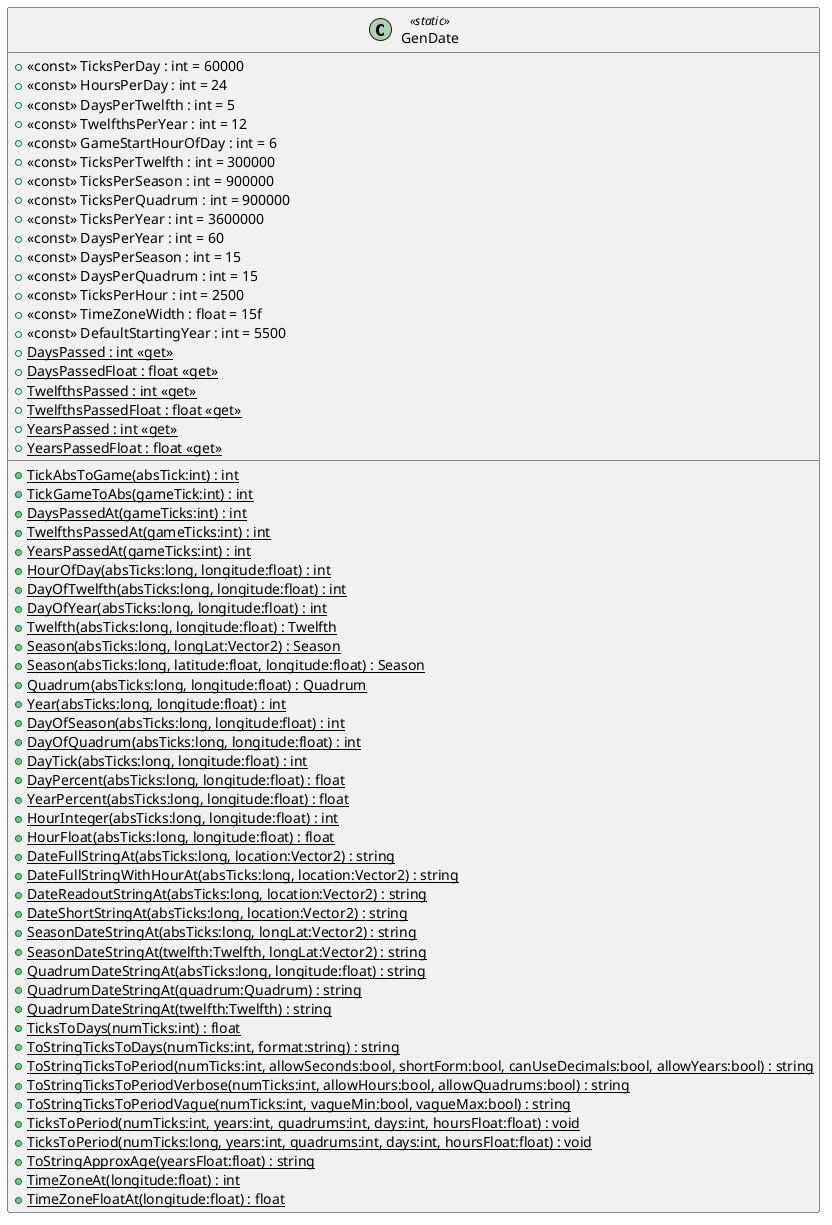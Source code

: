 @startuml
class GenDate <<static>> {
    + <<const>> TicksPerDay : int = 60000
    + <<const>> HoursPerDay : int = 24
    + <<const>> DaysPerTwelfth : int = 5
    + <<const>> TwelfthsPerYear : int = 12
    + <<const>> GameStartHourOfDay : int = 6
    + <<const>> TicksPerTwelfth : int = 300000
    + <<const>> TicksPerSeason : int = 900000
    + <<const>> TicksPerQuadrum : int = 900000
    + <<const>> TicksPerYear : int = 3600000
    + <<const>> DaysPerYear : int = 60
    + <<const>> DaysPerSeason : int = 15
    + <<const>> DaysPerQuadrum : int = 15
    + <<const>> TicksPerHour : int = 2500
    + <<const>> TimeZoneWidth : float = 15f
    + <<const>> DefaultStartingYear : int = 5500
    + {static} DaysPassed : int <<get>>
    + {static} DaysPassedFloat : float <<get>>
    + {static} TwelfthsPassed : int <<get>>
    + {static} TwelfthsPassedFloat : float <<get>>
    + {static} YearsPassed : int <<get>>
    + {static} YearsPassedFloat : float <<get>>
    + {static} TickAbsToGame(absTick:int) : int
    + {static} TickGameToAbs(gameTick:int) : int
    + {static} DaysPassedAt(gameTicks:int) : int
    + {static} TwelfthsPassedAt(gameTicks:int) : int
    + {static} YearsPassedAt(gameTicks:int) : int
    + {static} HourOfDay(absTicks:long, longitude:float) : int
    + {static} DayOfTwelfth(absTicks:long, longitude:float) : int
    + {static} DayOfYear(absTicks:long, longitude:float) : int
    + {static} Twelfth(absTicks:long, longitude:float) : Twelfth
    + {static} Season(absTicks:long, longLat:Vector2) : Season
    + {static} Season(absTicks:long, latitude:float, longitude:float) : Season
    + {static} Quadrum(absTicks:long, longitude:float) : Quadrum
    + {static} Year(absTicks:long, longitude:float) : int
    + {static} DayOfSeason(absTicks:long, longitude:float) : int
    + {static} DayOfQuadrum(absTicks:long, longitude:float) : int
    + {static} DayTick(absTicks:long, longitude:float) : int
    + {static} DayPercent(absTicks:long, longitude:float) : float
    + {static} YearPercent(absTicks:long, longitude:float) : float
    + {static} HourInteger(absTicks:long, longitude:float) : int
    + {static} HourFloat(absTicks:long, longitude:float) : float
    + {static} DateFullStringAt(absTicks:long, location:Vector2) : string
    + {static} DateFullStringWithHourAt(absTicks:long, location:Vector2) : string
    + {static} DateReadoutStringAt(absTicks:long, location:Vector2) : string
    + {static} DateShortStringAt(absTicks:long, location:Vector2) : string
    + {static} SeasonDateStringAt(absTicks:long, longLat:Vector2) : string
    + {static} SeasonDateStringAt(twelfth:Twelfth, longLat:Vector2) : string
    + {static} QuadrumDateStringAt(absTicks:long, longitude:float) : string
    + {static} QuadrumDateStringAt(quadrum:Quadrum) : string
    + {static} QuadrumDateStringAt(twelfth:Twelfth) : string
    + {static} TicksToDays(numTicks:int) : float
    + {static} ToStringTicksToDays(numTicks:int, format:string) : string
    + {static} ToStringTicksToPeriod(numTicks:int, allowSeconds:bool, shortForm:bool, canUseDecimals:bool, allowYears:bool) : string
    + {static} ToStringTicksToPeriodVerbose(numTicks:int, allowHours:bool, allowQuadrums:bool) : string
    + {static} ToStringTicksToPeriodVague(numTicks:int, vagueMin:bool, vagueMax:bool) : string
    + {static} TicksToPeriod(numTicks:int, years:int, quadrums:int, days:int, hoursFloat:float) : void
    + {static} TicksToPeriod(numTicks:long, years:int, quadrums:int, days:int, hoursFloat:float) : void
    + {static} ToStringApproxAge(yearsFloat:float) : string
    + {static} TimeZoneAt(longitude:float) : int
    + {static} TimeZoneFloatAt(longitude:float) : float
}
@enduml
